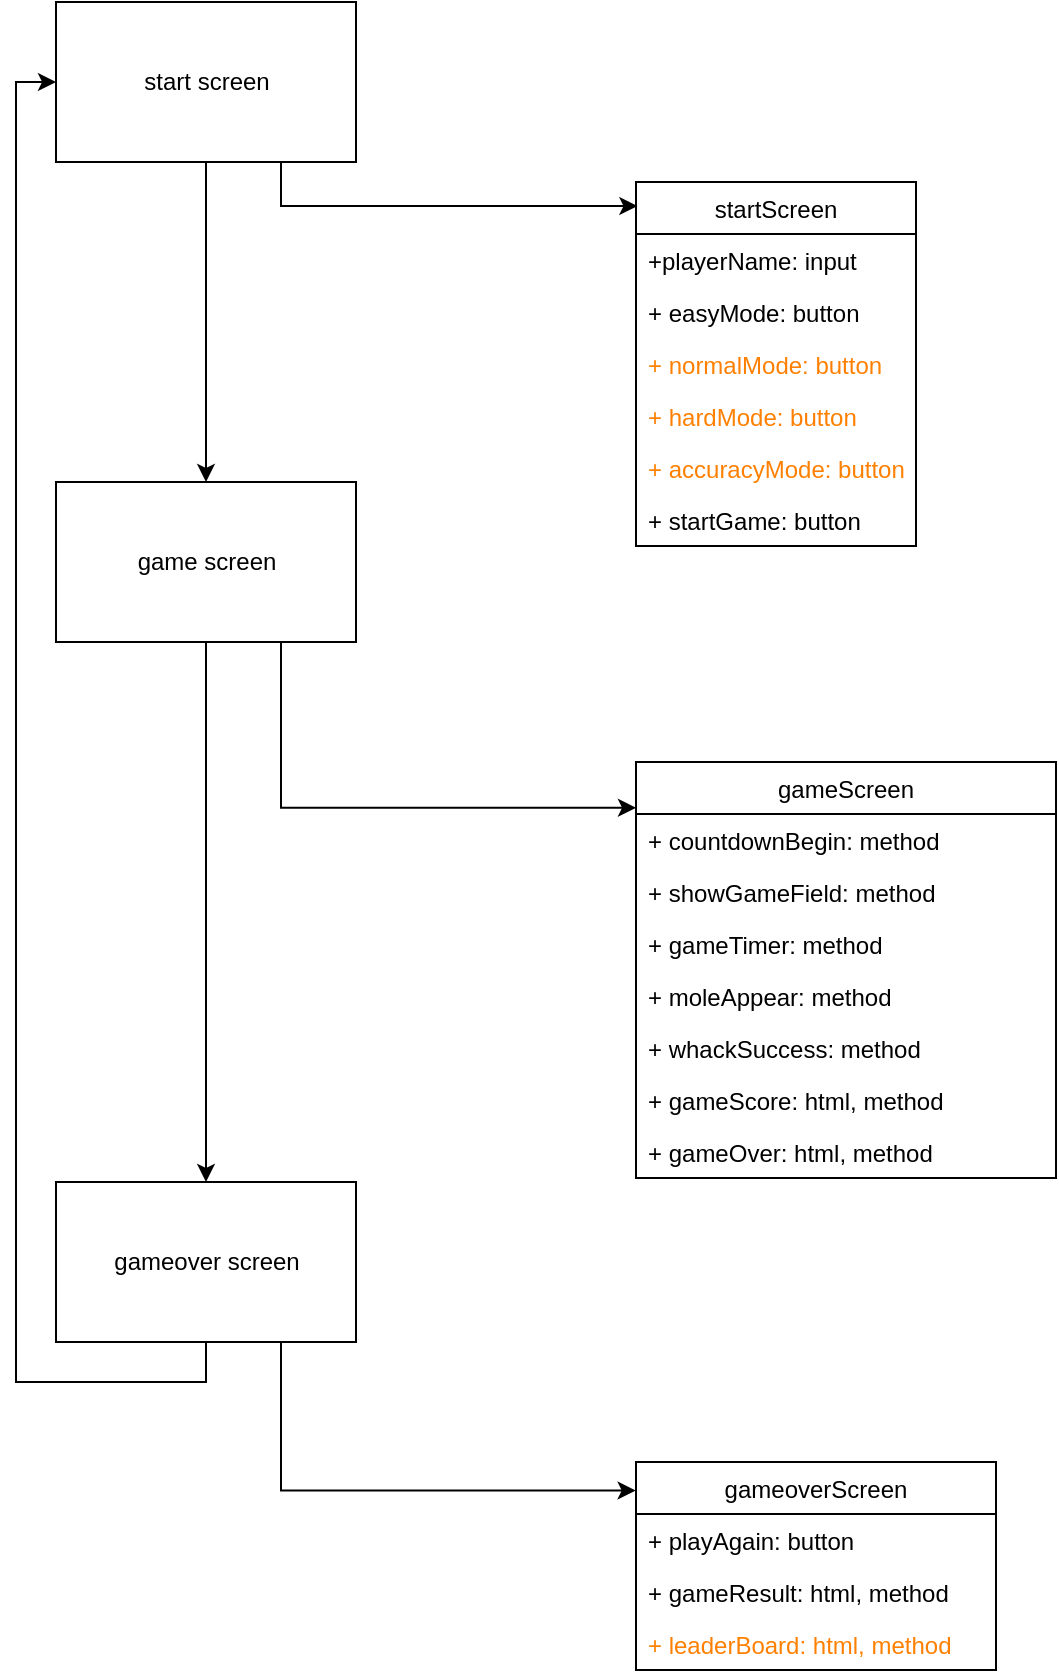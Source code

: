 <mxfile version="15.2.7" type="device" pages="5"><diagram id="leXv9oyefSSYq8xSEHMW" name="sketch"><mxGraphModel dx="1422" dy="843" grid="1" gridSize="10" guides="1" tooltips="1" connect="1" arrows="1" fold="1" page="1" pageScale="1" pageWidth="827" pageHeight="1169" math="0" shadow="0"><root><mxCell id="0"/><mxCell id="1" parent="0"/><mxCell id="E5HLJbWzV8caC6vhRu-8-18" style="edgeStyle=orthogonalEdgeStyle;rounded=0;orthogonalLoop=1;jettySize=auto;html=1;exitX=0.5;exitY=1;exitDx=0;exitDy=0;entryX=0.5;entryY=0;entryDx=0;entryDy=0;fontColor=#FF8000;" parent="1" source="E5HLJbWzV8caC6vhRu-8-1" target="E5HLJbWzV8caC6vhRu-8-2" edge="1"><mxGeometry relative="1" as="geometry"/></mxCell><mxCell id="E5HLJbWzV8caC6vhRu-8-19" style="edgeStyle=orthogonalEdgeStyle;rounded=0;orthogonalLoop=1;jettySize=auto;html=1;exitX=0.75;exitY=1;exitDx=0;exitDy=0;entryX=0.005;entryY=0.066;entryDx=0;entryDy=0;entryPerimeter=0;fontColor=#FF8000;" parent="1" source="E5HLJbWzV8caC6vhRu-8-1" target="E5HLJbWzV8caC6vhRu-8-10" edge="1"><mxGeometry relative="1" as="geometry"/></mxCell><mxCell id="E5HLJbWzV8caC6vhRu-8-1" value="start screen" style="html=1;" parent="1" vertex="1"><mxGeometry x="210" y="110" width="150" height="80" as="geometry"/></mxCell><mxCell id="E5HLJbWzV8caC6vhRu-8-20" style="edgeStyle=orthogonalEdgeStyle;rounded=0;orthogonalLoop=1;jettySize=auto;html=1;exitX=0.5;exitY=1;exitDx=0;exitDy=0;entryX=0.5;entryY=0;entryDx=0;entryDy=0;fontColor=#FF8000;" parent="1" source="E5HLJbWzV8caC6vhRu-8-2" target="E5HLJbWzV8caC6vhRu-8-3" edge="1"><mxGeometry relative="1" as="geometry"/></mxCell><mxCell id="TLKR70-mk8QcoVztNJP2-5" style="edgeStyle=orthogonalEdgeStyle;rounded=0;orthogonalLoop=1;jettySize=auto;html=1;exitX=0.75;exitY=1;exitDx=0;exitDy=0;entryX=0;entryY=0.11;entryDx=0;entryDy=0;entryPerimeter=0;fontColor=#000000;" parent="1" source="E5HLJbWzV8caC6vhRu-8-2" target="TLKR70-mk8QcoVztNJP2-1" edge="1"><mxGeometry relative="1" as="geometry"/></mxCell><mxCell id="E5HLJbWzV8caC6vhRu-8-2" value="game screen" style="html=1;" parent="1" vertex="1"><mxGeometry x="210" y="350" width="150" height="80" as="geometry"/></mxCell><mxCell id="TLKR70-mk8QcoVztNJP2-10" style="edgeStyle=orthogonalEdgeStyle;rounded=0;orthogonalLoop=1;jettySize=auto;html=1;exitX=0.5;exitY=1;exitDx=0;exitDy=0;entryX=0;entryY=0.5;entryDx=0;entryDy=0;fontColor=#000000;" parent="1" source="E5HLJbWzV8caC6vhRu-8-3" target="E5HLJbWzV8caC6vhRu-8-1" edge="1"><mxGeometry relative="1" as="geometry"/></mxCell><mxCell id="TLKR70-mk8QcoVztNJP2-15" style="edgeStyle=orthogonalEdgeStyle;rounded=0;orthogonalLoop=1;jettySize=auto;html=1;exitX=0.75;exitY=1;exitDx=0;exitDy=0;entryX=-0.001;entryY=0.137;entryDx=0;entryDy=0;entryPerimeter=0;fontColor=#000000;" parent="1" source="E5HLJbWzV8caC6vhRu-8-3" target="TLKR70-mk8QcoVztNJP2-11" edge="1"><mxGeometry relative="1" as="geometry"/></mxCell><mxCell id="E5HLJbWzV8caC6vhRu-8-3" value="gameover screen" style="html=1;" parent="1" vertex="1"><mxGeometry x="210" y="700" width="150" height="80" as="geometry"/></mxCell><mxCell id="E5HLJbWzV8caC6vhRu-8-10" value="startScreen" style="swimlane;fontStyle=0;childLayout=stackLayout;horizontal=1;startSize=26;fillColor=none;horizontalStack=0;resizeParent=1;resizeParentMax=0;resizeLast=0;collapsible=1;marginBottom=0;" parent="1" vertex="1"><mxGeometry x="500" y="200" width="140" height="182" as="geometry"/></mxCell><mxCell id="E5HLJbWzV8caC6vhRu-8-11" value="+playerName: input" style="text;strokeColor=none;fillColor=none;align=left;verticalAlign=top;spacingLeft=4;spacingRight=4;overflow=hidden;rotatable=0;points=[[0,0.5],[1,0.5]];portConstraint=eastwest;" parent="E5HLJbWzV8caC6vhRu-8-10" vertex="1"><mxGeometry y="26" width="140" height="26" as="geometry"/></mxCell><mxCell id="E5HLJbWzV8caC6vhRu-8-13" value="+ easyMode: button" style="text;strokeColor=none;fillColor=none;align=left;verticalAlign=top;spacingLeft=4;spacingRight=4;overflow=hidden;rotatable=0;points=[[0,0.5],[1,0.5]];portConstraint=eastwest;" parent="E5HLJbWzV8caC6vhRu-8-10" vertex="1"><mxGeometry y="52" width="140" height="26" as="geometry"/></mxCell><mxCell id="E5HLJbWzV8caC6vhRu-8-15" value="+ normalMode: button" style="text;strokeColor=none;fillColor=none;align=left;verticalAlign=top;spacingLeft=4;spacingRight=4;overflow=hidden;rotatable=0;points=[[0,0.5],[1,0.5]];portConstraint=eastwest;fontColor=#FF8000;" parent="E5HLJbWzV8caC6vhRu-8-10" vertex="1"><mxGeometry y="78" width="140" height="26" as="geometry"/></mxCell><mxCell id="E5HLJbWzV8caC6vhRu-8-16" value="+ hardMode: button" style="text;strokeColor=none;fillColor=none;align=left;verticalAlign=top;spacingLeft=4;spacingRight=4;overflow=hidden;rotatable=0;points=[[0,0.5],[1,0.5]];portConstraint=eastwest;fontColor=#FF8000;" parent="E5HLJbWzV8caC6vhRu-8-10" vertex="1"><mxGeometry y="104" width="140" height="26" as="geometry"/></mxCell><mxCell id="E5HLJbWzV8caC6vhRu-8-17" value="+ accuracyMode: button" style="text;strokeColor=none;fillColor=none;align=left;verticalAlign=top;spacingLeft=4;spacingRight=4;overflow=hidden;rotatable=0;points=[[0,0.5],[1,0.5]];portConstraint=eastwest;fontColor=#FF8000;" parent="E5HLJbWzV8caC6vhRu-8-10" vertex="1"><mxGeometry y="130" width="140" height="26" as="geometry"/></mxCell><mxCell id="E5HLJbWzV8caC6vhRu-8-12" value="+ startGame: button" style="text;strokeColor=none;fillColor=none;align=left;verticalAlign=top;spacingLeft=4;spacingRight=4;overflow=hidden;rotatable=0;points=[[0,0.5],[1,0.5]];portConstraint=eastwest;" parent="E5HLJbWzV8caC6vhRu-8-10" vertex="1"><mxGeometry y="156" width="140" height="26" as="geometry"/></mxCell><mxCell id="TLKR70-mk8QcoVztNJP2-1" value="gameScreen" style="swimlane;fontStyle=0;childLayout=stackLayout;horizontal=1;startSize=26;fillColor=none;horizontalStack=0;resizeParent=1;resizeParentMax=0;resizeLast=0;collapsible=1;marginBottom=0;fontColor=#000000;" parent="1" vertex="1"><mxGeometry x="500" y="490" width="210" height="208" as="geometry"/></mxCell><mxCell id="TLKR70-mk8QcoVztNJP2-2" value="+ countdownBegin: method" style="text;strokeColor=none;fillColor=none;align=left;verticalAlign=top;spacingLeft=4;spacingRight=4;overflow=hidden;rotatable=0;points=[[0,0.5],[1,0.5]];portConstraint=eastwest;" parent="TLKR70-mk8QcoVztNJP2-1" vertex="1"><mxGeometry y="26" width="210" height="26" as="geometry"/></mxCell><mxCell id="TLKR70-mk8QcoVztNJP2-3" value="+ showGameField: method" style="text;strokeColor=none;fillColor=none;align=left;verticalAlign=top;spacingLeft=4;spacingRight=4;overflow=hidden;rotatable=0;points=[[0,0.5],[1,0.5]];portConstraint=eastwest;" parent="TLKR70-mk8QcoVztNJP2-1" vertex="1"><mxGeometry y="52" width="210" height="26" as="geometry"/></mxCell><mxCell id="TLKR70-mk8QcoVztNJP2-4" value="+ gameTimer: method" style="text;strokeColor=none;fillColor=none;align=left;verticalAlign=top;spacingLeft=4;spacingRight=4;overflow=hidden;rotatable=0;points=[[0,0.5],[1,0.5]];portConstraint=eastwest;" parent="TLKR70-mk8QcoVztNJP2-1" vertex="1"><mxGeometry y="78" width="210" height="26" as="geometry"/></mxCell><mxCell id="TLKR70-mk8QcoVztNJP2-6" value="+ moleAppear: method" style="text;strokeColor=none;fillColor=none;align=left;verticalAlign=top;spacingLeft=4;spacingRight=4;overflow=hidden;rotatable=0;points=[[0,0.5],[1,0.5]];portConstraint=eastwest;" parent="TLKR70-mk8QcoVztNJP2-1" vertex="1"><mxGeometry y="104" width="210" height="26" as="geometry"/></mxCell><mxCell id="TLKR70-mk8QcoVztNJP2-7" value="+ whackSuccess: method" style="text;strokeColor=none;fillColor=none;align=left;verticalAlign=top;spacingLeft=4;spacingRight=4;overflow=hidden;rotatable=0;points=[[0,0.5],[1,0.5]];portConstraint=eastwest;" parent="TLKR70-mk8QcoVztNJP2-1" vertex="1"><mxGeometry y="130" width="210" height="26" as="geometry"/></mxCell><mxCell id="TLKR70-mk8QcoVztNJP2-8" value="+ gameScore: html, method" style="text;strokeColor=none;fillColor=none;align=left;verticalAlign=top;spacingLeft=4;spacingRight=4;overflow=hidden;rotatable=0;points=[[0,0.5],[1,0.5]];portConstraint=eastwest;" parent="TLKR70-mk8QcoVztNJP2-1" vertex="1"><mxGeometry y="156" width="210" height="26" as="geometry"/></mxCell><mxCell id="TLKR70-mk8QcoVztNJP2-9" value="+ gameOver: html, method" style="text;strokeColor=none;fillColor=none;align=left;verticalAlign=top;spacingLeft=4;spacingRight=4;overflow=hidden;rotatable=0;points=[[0,0.5],[1,0.5]];portConstraint=eastwest;" parent="TLKR70-mk8QcoVztNJP2-1" vertex="1"><mxGeometry y="182" width="210" height="26" as="geometry"/></mxCell><mxCell id="TLKR70-mk8QcoVztNJP2-11" value="gameoverScreen" style="swimlane;fontStyle=0;childLayout=stackLayout;horizontal=1;startSize=26;fillColor=none;horizontalStack=0;resizeParent=1;resizeParentMax=0;resizeLast=0;collapsible=1;marginBottom=0;fontColor=#000000;" parent="1" vertex="1"><mxGeometry x="500" y="840" width="180" height="104" as="geometry"/></mxCell><mxCell id="TLKR70-mk8QcoVztNJP2-12" value="+ playAgain: button" style="text;strokeColor=none;fillColor=none;align=left;verticalAlign=top;spacingLeft=4;spacingRight=4;overflow=hidden;rotatable=0;points=[[0,0.5],[1,0.5]];portConstraint=eastwest;" parent="TLKR70-mk8QcoVztNJP2-11" vertex="1"><mxGeometry y="26" width="180" height="26" as="geometry"/></mxCell><mxCell id="TLKR70-mk8QcoVztNJP2-13" value="+ gameResult: html, method" style="text;strokeColor=none;fillColor=none;align=left;verticalAlign=top;spacingLeft=4;spacingRight=4;overflow=hidden;rotatable=0;points=[[0,0.5],[1,0.5]];portConstraint=eastwest;" parent="TLKR70-mk8QcoVztNJP2-11" vertex="1"><mxGeometry y="52" width="180" height="26" as="geometry"/></mxCell><mxCell id="TLKR70-mk8QcoVztNJP2-14" value="+ leaderBoard: html, method" style="text;strokeColor=none;fillColor=none;align=left;verticalAlign=top;spacingLeft=4;spacingRight=4;overflow=hidden;rotatable=0;points=[[0,0.5],[1,0.5]];portConstraint=eastwest;fontColor=#FF8000;" parent="TLKR70-mk8QcoVztNJP2-11" vertex="1"><mxGeometry y="78" width="180" height="26" as="geometry"/></mxCell></root></mxGraphModel></diagram><diagram id="8_4jRCCCw1BJ96AC1lIB" name="start-page"><mxGraphModel dx="1673" dy="992" grid="1" gridSize="10" guides="1" tooltips="1" connect="1" arrows="1" fold="1" page="1" pageScale="1" pageWidth="1600" pageHeight="900" math="0" shadow="0"><root><mxCell id="dlKBLGKOe9eNddhGNvuj-0"/><mxCell id="dlKBLGKOe9eNddhGNvuj-1" parent="dlKBLGKOe9eNddhGNvuj-0"/><mxCell id="xq3k7BujbIpJLIvLuTrn-0" value="" style="swimlane;startSize=0;" vertex="1" parent="dlKBLGKOe9eNddhGNvuj-1"><mxGeometry x="325" y="60" width="950" height="780" as="geometry"/></mxCell><mxCell id="xq3k7BujbIpJLIvLuTrn-1" value="Whack a mole!" style="rounded=1;whiteSpace=wrap;html=1;fontSize=30;" vertex="1" parent="xq3k7BujbIpJLIvLuTrn-0"><mxGeometry x="50" y="20" width="851" height="70" as="geometry"/></mxCell><mxCell id="xq3k7BujbIpJLIvLuTrn-2" value="Image" style="rounded=1;whiteSpace=wrap;html=1;fontSize=30;" vertex="1" parent="xq3k7BujbIpJLIvLuTrn-0"><mxGeometry x="290.23" y="110" width="370.53" height="320" as="geometry"/></mxCell><mxCell id="xq3k7BujbIpJLIvLuTrn-3" value="Enter Your Name" style="text;html=1;strokeColor=none;fillColor=none;align=center;verticalAlign=middle;whiteSpace=wrap;rounded=0;fontSize=20;" vertex="1" parent="xq3k7BujbIpJLIvLuTrn-0"><mxGeometry x="300" y="430" width="350" height="42.5" as="geometry"/></mxCell><mxCell id="xq3k7BujbIpJLIvLuTrn-4" value="" style="rounded=0;whiteSpace=wrap;html=1;fontSize=30;" vertex="1" parent="xq3k7BujbIpJLIvLuTrn-0"><mxGeometry x="303" y="472.5" width="345" height="37.5" as="geometry"/></mxCell><mxCell id="xq3k7BujbIpJLIvLuTrn-5" value="Start!" style="rounded=1;whiteSpace=wrap;html=1;fontSize=30;" vertex="1" parent="xq3k7BujbIpJLIvLuTrn-0"><mxGeometry x="210" y="680" width="530" height="80" as="geometry"/></mxCell><mxCell id="xq3k7BujbIpJLIvLuTrn-6" value="Easy" style="ellipse;whiteSpace=wrap;html=1;aspect=fixed;fontSize=20;" vertex="1" parent="xq3k7BujbIpJLIvLuTrn-0"><mxGeometry x="135" y="530" width="120" height="120" as="geometry"/></mxCell><mxCell id="xq3k7BujbIpJLIvLuTrn-7" value="Normal" style="ellipse;whiteSpace=wrap;html=1;aspect=fixed;fontSize=20;" vertex="1" parent="xq3k7BujbIpJLIvLuTrn-0"><mxGeometry x="415" y="530" width="120" height="120" as="geometry"/></mxCell><mxCell id="xq3k7BujbIpJLIvLuTrn-8" value="Hard" style="ellipse;whiteSpace=wrap;html=1;aspect=fixed;fontSize=20;" vertex="1" parent="xq3k7BujbIpJLIvLuTrn-0"><mxGeometry x="695" y="530" width="120" height="120" as="geometry"/></mxCell></root></mxGraphModel></diagram><diagram id="f7Wx7mgasCMhJ2nHy_1H" name="game-page"><mxGraphModel dx="276" dy="164" grid="1" gridSize="10" guides="1" tooltips="1" connect="1" arrows="1" fold="1" page="1" pageScale="1" pageWidth="1600" pageHeight="900" math="0" shadow="0"><root><mxCell id="es6Uird9ny92i7xibHql-0"/><mxCell id="es6Uird9ny92i7xibHql-1" parent="es6Uird9ny92i7xibHql-0"/><mxCell id="5yolhFDrX0IxCZbLEGDS-0" value="" style="swimlane;startSize=0;" vertex="1" parent="es6Uird9ny92i7xibHql-1"><mxGeometry x="325" y="60" width="950" height="780" as="geometry"/></mxCell><mxCell id="5yolhFDrX0IxCZbLEGDS-9" value="Score:" style="text;html=1;strokeColor=none;fillColor=none;align=center;verticalAlign=middle;whiteSpace=wrap;rounded=0;fontSize=25;" vertex="1" parent="5yolhFDrX0IxCZbLEGDS-0"><mxGeometry x="688" y="60" width="95" height="40" as="geometry"/></mxCell><mxCell id="5yolhFDrX0IxCZbLEGDS-10" value="00" style="text;html=1;strokeColor=none;fillColor=none;align=center;verticalAlign=middle;whiteSpace=wrap;rounded=0;fontSize=25;" vertex="1" parent="5yolhFDrX0IxCZbLEGDS-0"><mxGeometry x="783" y="60" width="55" height="40" as="geometry"/></mxCell><mxCell id="5yolhFDrX0IxCZbLEGDS-21" value="" style="group" vertex="1" connectable="0" parent="5yolhFDrX0IxCZbLEGDS-0"><mxGeometry x="113" y="230" width="725" height="420" as="geometry"/></mxCell><mxCell id="5yolhFDrX0IxCZbLEGDS-2" value="game board" style="rounded=1;whiteSpace=wrap;html=1;fontSize=15;labelPosition=right;verticalLabelPosition=middle;align=left;verticalAlign=middle;" vertex="1" parent="5yolhFDrX0IxCZbLEGDS-21"><mxGeometry y="70" width="725" height="200" as="geometry"/></mxCell><mxCell id="5yolhFDrX0IxCZbLEGDS-11" value="hole00" style="ellipse;whiteSpace=wrap;html=1;aspect=fixed;fontSize=15;" vertex="1" parent="5yolhFDrX0IxCZbLEGDS-21"><mxGeometry x="172" y="120" width="80" height="80" as="geometry"/></mxCell><mxCell id="5yolhFDrX0IxCZbLEGDS-12" value="hole01" style="ellipse;whiteSpace=wrap;html=1;aspect=fixed;fontSize=15;" vertex="1" parent="5yolhFDrX0IxCZbLEGDS-21"><mxGeometry x="322" y="120" width="80" height="80" as="geometry"/></mxCell><mxCell id="5yolhFDrX0IxCZbLEGDS-14" value="hole02" style="ellipse;whiteSpace=wrap;html=1;aspect=fixed;fontSize=15;" vertex="1" parent="5yolhFDrX0IxCZbLEGDS-21"><mxGeometry x="472" y="120" width="80" height="80" as="geometry"/></mxCell><mxCell id="5yolhFDrX0IxCZbLEGDS-22" value="Timer : 99" style="rounded=1;whiteSpace=wrap;html=1;fontSize=30;" vertex="1" parent="5yolhFDrX0IxCZbLEGDS-0"><mxGeometry x="290" y="140" width="370" height="60" as="geometry"/></mxCell><mxCell id="GiveR0eqz5xfPlVzUspN-0" value="Playername" style="text;html=1;strokeColor=none;fillColor=none;align=center;verticalAlign=middle;whiteSpace=wrap;rounded=0;fontSize=25;fontColor=#000000;" vertex="1" parent="5yolhFDrX0IxCZbLEGDS-0"><mxGeometry x="113" y="60" width="177" height="40" as="geometry"/></mxCell></root></mxGraphModel></diagram><diagram id="qkMS7Kl_XwhRTShx4vqZ" name="game-over"><mxGraphModel dx="1673" dy="992" grid="1" gridSize="10" guides="1" tooltips="1" connect="1" arrows="1" fold="1" page="1" pageScale="1" pageWidth="1600" pageHeight="900" math="0" shadow="0"><root><mxCell id="mNHEayv4ThKnlcpi7Ig0-0"/><mxCell id="mNHEayv4ThKnlcpi7Ig0-1" parent="mNHEayv4ThKnlcpi7Ig0-0"/><mxCell id="9Nd0eWsHIf9-pAg6vEjM-0" value="" style="swimlane;startSize=0;" vertex="1" parent="mNHEayv4ThKnlcpi7Ig0-1"><mxGeometry x="325" y="60" width="950" height="780" as="geometry"/></mxCell><mxCell id="9Nd0eWsHIf9-pAg6vEjM-1" value="Score:" style="text;html=1;strokeColor=none;fillColor=none;align=center;verticalAlign=middle;whiteSpace=wrap;rounded=0;fontSize=25;" vertex="1" parent="9Nd0eWsHIf9-pAg6vEjM-0"><mxGeometry x="688" y="60" width="95" height="40" as="geometry"/></mxCell><mxCell id="9Nd0eWsHIf9-pAg6vEjM-2" value="09" style="text;html=1;strokeColor=none;fillColor=none;align=center;verticalAlign=middle;whiteSpace=wrap;rounded=0;fontSize=25;" vertex="1" parent="9Nd0eWsHIf9-pAg6vEjM-0"><mxGeometry x="783" y="60" width="55" height="40" as="geometry"/></mxCell><mxCell id="9Nd0eWsHIf9-pAg6vEjM-14" value="Timer : 00" style="rounded=1;whiteSpace=wrap;html=1;fontSize=30;" vertex="1" parent="9Nd0eWsHIf9-pAg6vEjM-0"><mxGeometry x="290" y="140" width="370" height="60" as="geometry"/></mxCell><mxCell id="9Nd0eWsHIf9-pAg6vEjM-15" value="Game Over!&lt;br&gt;Your score: 09&lt;br&gt;&lt;br&gt;Accuracy: 59%" style="rounded=1;whiteSpace=wrap;html=1;fontSize=30;" vertex="1" parent="9Nd0eWsHIf9-pAg6vEjM-0"><mxGeometry x="145" y="290" width="660" height="160" as="geometry"/></mxCell><mxCell id="9Nd0eWsHIf9-pAg6vEjM-18" value="Play Again" style="rounded=1;whiteSpace=wrap;html=1;fontSize=30;fontColor=#000000;" vertex="1" parent="9Nd0eWsHIf9-pAg6vEjM-0"><mxGeometry x="290" y="540" width="370" height="80" as="geometry"/></mxCell></root></mxGraphModel></diagram><diagram id="FGsUI2mlIQXxxudVfqxT" name="leaderboard-future"><mxGraphModel dx="1673" dy="992" grid="1" gridSize="10" guides="1" tooltips="1" connect="1" arrows="1" fold="1" page="1" pageScale="1" pageWidth="1600" pageHeight="900" math="0" shadow="0"><root><mxCell id="_rmAbmSwQ4Pq2YO6Wexk-0"/><mxCell id="_rmAbmSwQ4Pq2YO6Wexk-1" parent="_rmAbmSwQ4Pq2YO6Wexk-0"/><mxCell id="09Q95RkXoDchVuO5XGEY-0" value="" style="swimlane;startSize=0;" vertex="1" parent="_rmAbmSwQ4Pq2YO6Wexk-1"><mxGeometry x="325" y="60" width="950" height="780" as="geometry"/></mxCell><mxCell id="09Q95RkXoDchVuO5XGEY-8" value="Leaderboard" style="swimlane;fontSize=30;fontColor=#000000;startSize=90;" vertex="1" parent="09Q95RkXoDchVuO5XGEY-0"><mxGeometry x="100" y="60" width="750" height="580" as="geometry"/></mxCell><mxCell id="NkJywr6Bq-xboyR8Rhof-0" value="Play Again" style="rounded=1;whiteSpace=wrap;html=1;fontSize=30;fontColor=#000000;" vertex="1" parent="09Q95RkXoDchVuO5XGEY-0"><mxGeometry x="290" y="660" width="370" height="80" as="geometry"/></mxCell></root></mxGraphModel></diagram></mxfile>